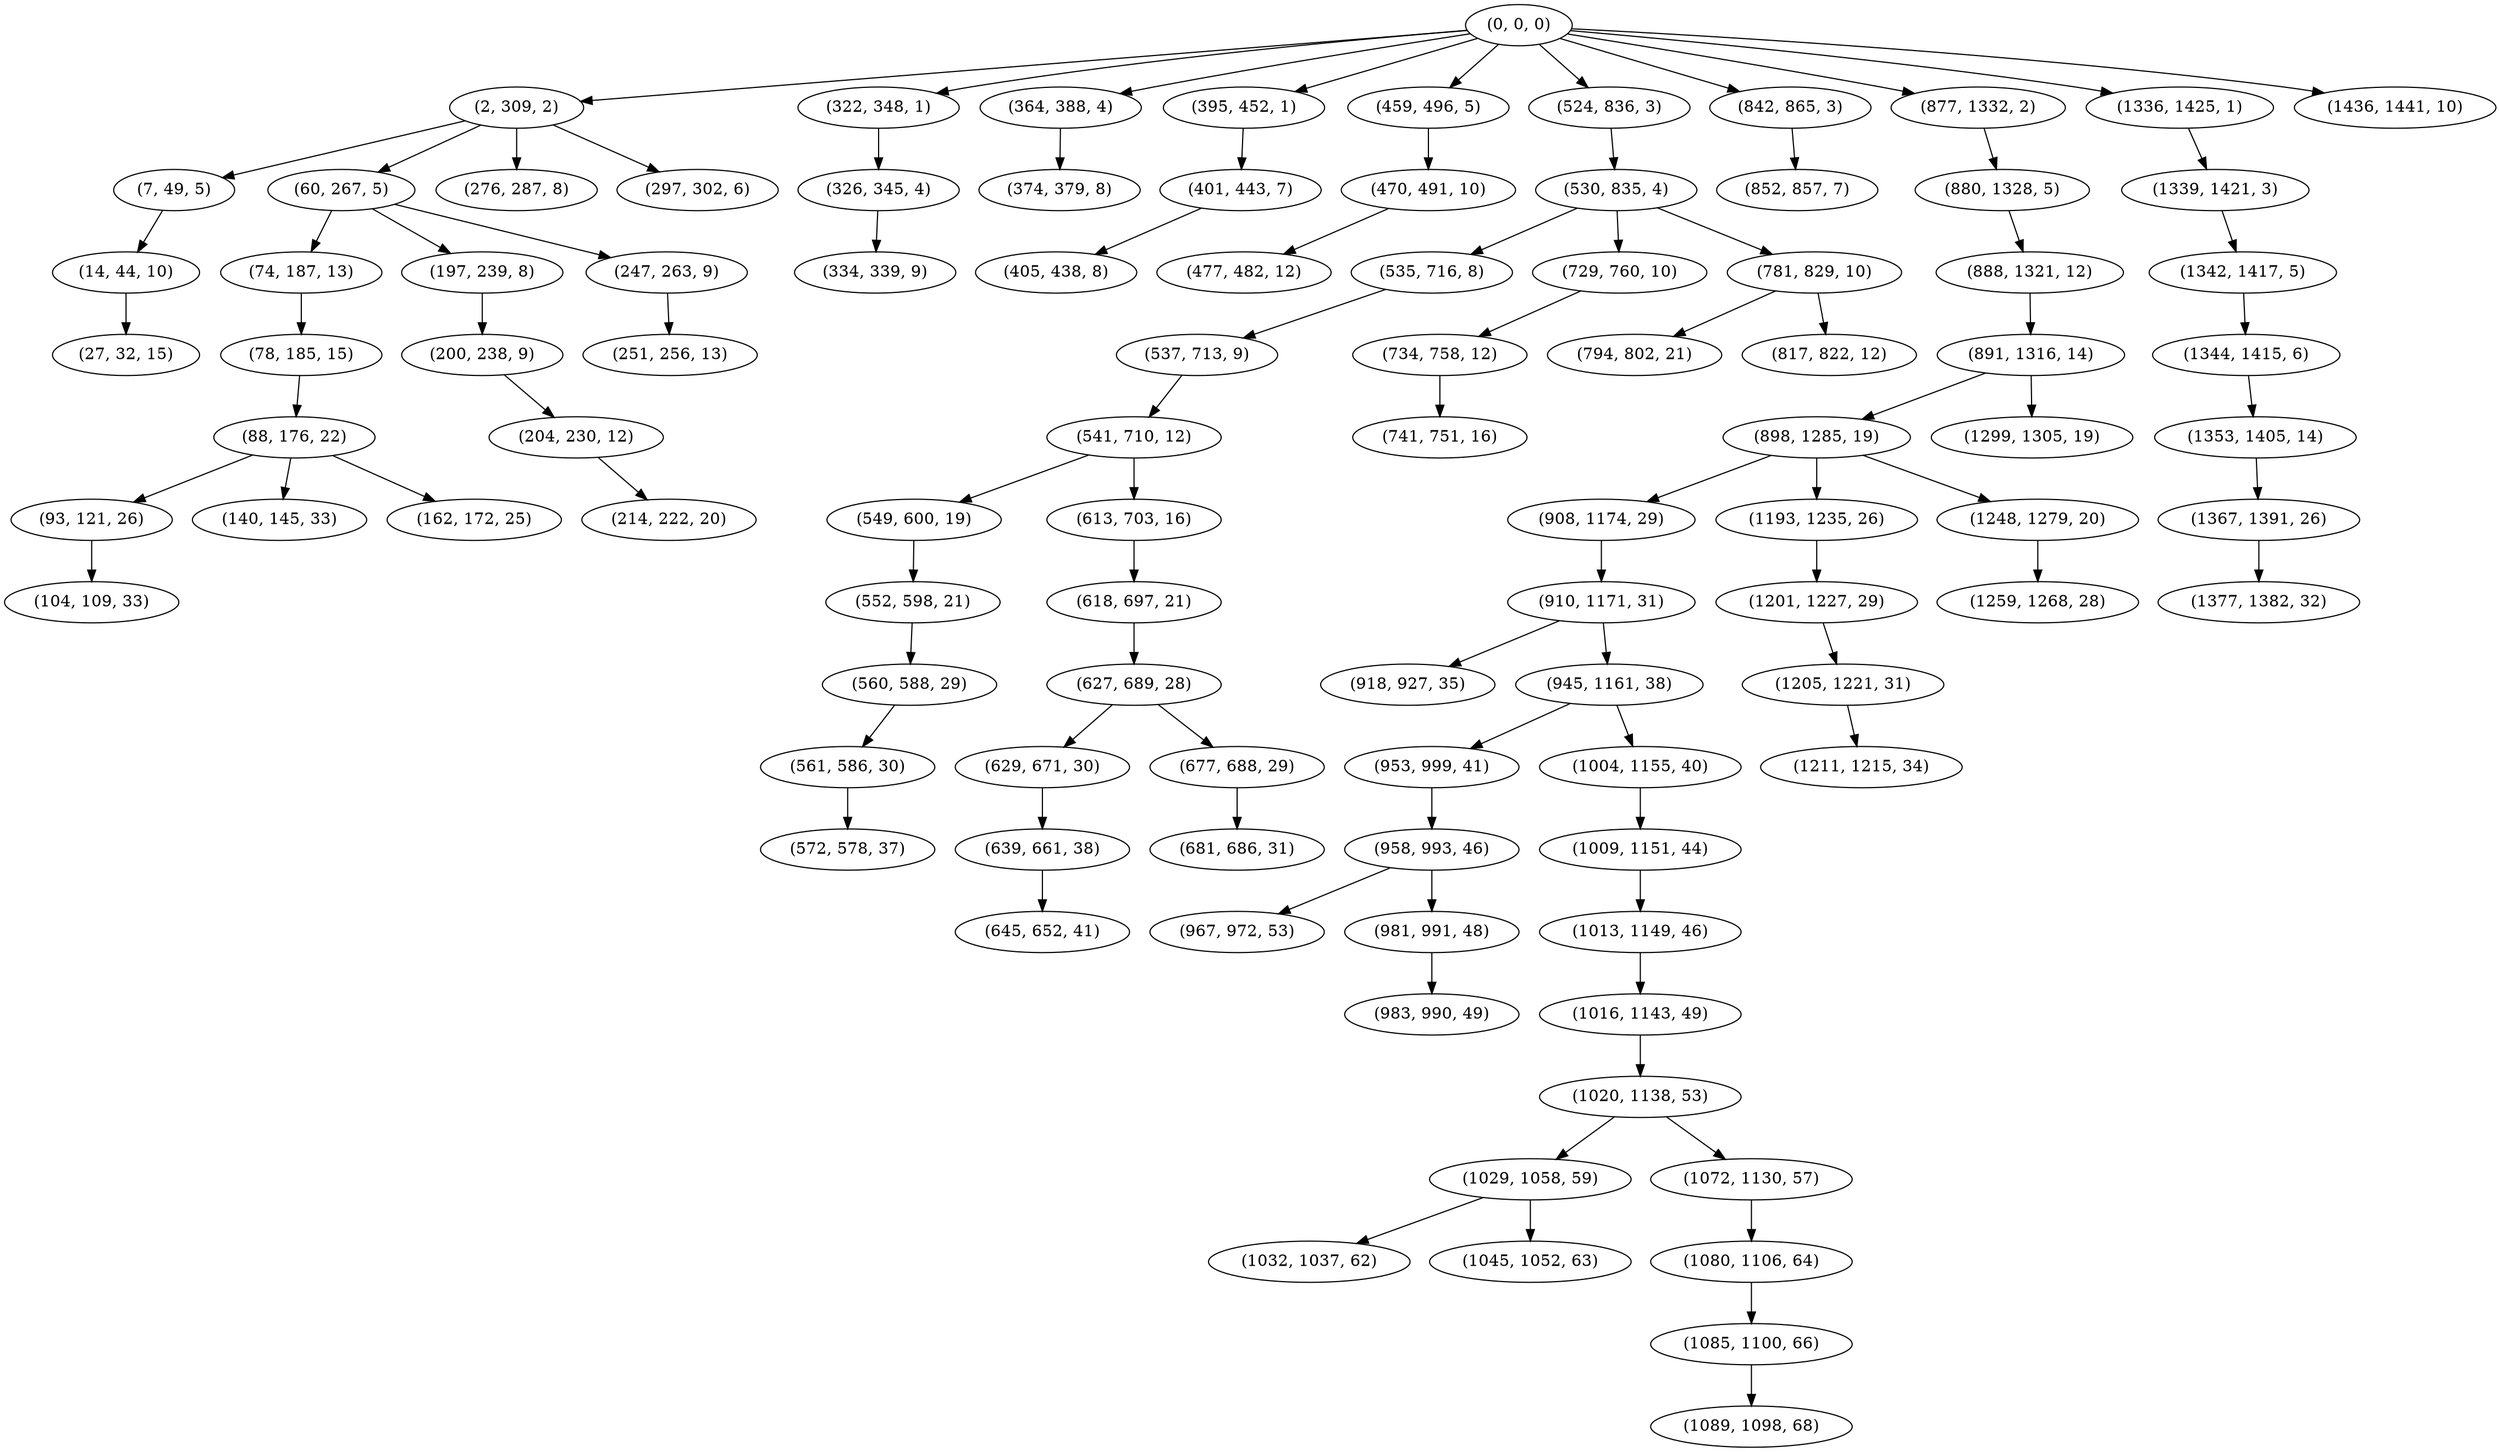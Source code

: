 digraph tree {
    "(0, 0, 0)";
    "(2, 309, 2)";
    "(7, 49, 5)";
    "(14, 44, 10)";
    "(27, 32, 15)";
    "(60, 267, 5)";
    "(74, 187, 13)";
    "(78, 185, 15)";
    "(88, 176, 22)";
    "(93, 121, 26)";
    "(104, 109, 33)";
    "(140, 145, 33)";
    "(162, 172, 25)";
    "(197, 239, 8)";
    "(200, 238, 9)";
    "(204, 230, 12)";
    "(214, 222, 20)";
    "(247, 263, 9)";
    "(251, 256, 13)";
    "(276, 287, 8)";
    "(297, 302, 6)";
    "(322, 348, 1)";
    "(326, 345, 4)";
    "(334, 339, 9)";
    "(364, 388, 4)";
    "(374, 379, 8)";
    "(395, 452, 1)";
    "(401, 443, 7)";
    "(405, 438, 8)";
    "(459, 496, 5)";
    "(470, 491, 10)";
    "(477, 482, 12)";
    "(524, 836, 3)";
    "(530, 835, 4)";
    "(535, 716, 8)";
    "(537, 713, 9)";
    "(541, 710, 12)";
    "(549, 600, 19)";
    "(552, 598, 21)";
    "(560, 588, 29)";
    "(561, 586, 30)";
    "(572, 578, 37)";
    "(613, 703, 16)";
    "(618, 697, 21)";
    "(627, 689, 28)";
    "(629, 671, 30)";
    "(639, 661, 38)";
    "(645, 652, 41)";
    "(677, 688, 29)";
    "(681, 686, 31)";
    "(729, 760, 10)";
    "(734, 758, 12)";
    "(741, 751, 16)";
    "(781, 829, 10)";
    "(794, 802, 21)";
    "(817, 822, 12)";
    "(842, 865, 3)";
    "(852, 857, 7)";
    "(877, 1332, 2)";
    "(880, 1328, 5)";
    "(888, 1321, 12)";
    "(891, 1316, 14)";
    "(898, 1285, 19)";
    "(908, 1174, 29)";
    "(910, 1171, 31)";
    "(918, 927, 35)";
    "(945, 1161, 38)";
    "(953, 999, 41)";
    "(958, 993, 46)";
    "(967, 972, 53)";
    "(981, 991, 48)";
    "(983, 990, 49)";
    "(1004, 1155, 40)";
    "(1009, 1151, 44)";
    "(1013, 1149, 46)";
    "(1016, 1143, 49)";
    "(1020, 1138, 53)";
    "(1029, 1058, 59)";
    "(1032, 1037, 62)";
    "(1045, 1052, 63)";
    "(1072, 1130, 57)";
    "(1080, 1106, 64)";
    "(1085, 1100, 66)";
    "(1089, 1098, 68)";
    "(1193, 1235, 26)";
    "(1201, 1227, 29)";
    "(1205, 1221, 31)";
    "(1211, 1215, 34)";
    "(1248, 1279, 20)";
    "(1259, 1268, 28)";
    "(1299, 1305, 19)";
    "(1336, 1425, 1)";
    "(1339, 1421, 3)";
    "(1342, 1417, 5)";
    "(1344, 1415, 6)";
    "(1353, 1405, 14)";
    "(1367, 1391, 26)";
    "(1377, 1382, 32)";
    "(1436, 1441, 10)";
    "(0, 0, 0)" -> "(2, 309, 2)";
    "(0, 0, 0)" -> "(322, 348, 1)";
    "(0, 0, 0)" -> "(364, 388, 4)";
    "(0, 0, 0)" -> "(395, 452, 1)";
    "(0, 0, 0)" -> "(459, 496, 5)";
    "(0, 0, 0)" -> "(524, 836, 3)";
    "(0, 0, 0)" -> "(842, 865, 3)";
    "(0, 0, 0)" -> "(877, 1332, 2)";
    "(0, 0, 0)" -> "(1336, 1425, 1)";
    "(0, 0, 0)" -> "(1436, 1441, 10)";
    "(2, 309, 2)" -> "(7, 49, 5)";
    "(2, 309, 2)" -> "(60, 267, 5)";
    "(2, 309, 2)" -> "(276, 287, 8)";
    "(2, 309, 2)" -> "(297, 302, 6)";
    "(7, 49, 5)" -> "(14, 44, 10)";
    "(14, 44, 10)" -> "(27, 32, 15)";
    "(60, 267, 5)" -> "(74, 187, 13)";
    "(60, 267, 5)" -> "(197, 239, 8)";
    "(60, 267, 5)" -> "(247, 263, 9)";
    "(74, 187, 13)" -> "(78, 185, 15)";
    "(78, 185, 15)" -> "(88, 176, 22)";
    "(88, 176, 22)" -> "(93, 121, 26)";
    "(88, 176, 22)" -> "(140, 145, 33)";
    "(88, 176, 22)" -> "(162, 172, 25)";
    "(93, 121, 26)" -> "(104, 109, 33)";
    "(197, 239, 8)" -> "(200, 238, 9)";
    "(200, 238, 9)" -> "(204, 230, 12)";
    "(204, 230, 12)" -> "(214, 222, 20)";
    "(247, 263, 9)" -> "(251, 256, 13)";
    "(322, 348, 1)" -> "(326, 345, 4)";
    "(326, 345, 4)" -> "(334, 339, 9)";
    "(364, 388, 4)" -> "(374, 379, 8)";
    "(395, 452, 1)" -> "(401, 443, 7)";
    "(401, 443, 7)" -> "(405, 438, 8)";
    "(459, 496, 5)" -> "(470, 491, 10)";
    "(470, 491, 10)" -> "(477, 482, 12)";
    "(524, 836, 3)" -> "(530, 835, 4)";
    "(530, 835, 4)" -> "(535, 716, 8)";
    "(530, 835, 4)" -> "(729, 760, 10)";
    "(530, 835, 4)" -> "(781, 829, 10)";
    "(535, 716, 8)" -> "(537, 713, 9)";
    "(537, 713, 9)" -> "(541, 710, 12)";
    "(541, 710, 12)" -> "(549, 600, 19)";
    "(541, 710, 12)" -> "(613, 703, 16)";
    "(549, 600, 19)" -> "(552, 598, 21)";
    "(552, 598, 21)" -> "(560, 588, 29)";
    "(560, 588, 29)" -> "(561, 586, 30)";
    "(561, 586, 30)" -> "(572, 578, 37)";
    "(613, 703, 16)" -> "(618, 697, 21)";
    "(618, 697, 21)" -> "(627, 689, 28)";
    "(627, 689, 28)" -> "(629, 671, 30)";
    "(627, 689, 28)" -> "(677, 688, 29)";
    "(629, 671, 30)" -> "(639, 661, 38)";
    "(639, 661, 38)" -> "(645, 652, 41)";
    "(677, 688, 29)" -> "(681, 686, 31)";
    "(729, 760, 10)" -> "(734, 758, 12)";
    "(734, 758, 12)" -> "(741, 751, 16)";
    "(781, 829, 10)" -> "(794, 802, 21)";
    "(781, 829, 10)" -> "(817, 822, 12)";
    "(842, 865, 3)" -> "(852, 857, 7)";
    "(877, 1332, 2)" -> "(880, 1328, 5)";
    "(880, 1328, 5)" -> "(888, 1321, 12)";
    "(888, 1321, 12)" -> "(891, 1316, 14)";
    "(891, 1316, 14)" -> "(898, 1285, 19)";
    "(891, 1316, 14)" -> "(1299, 1305, 19)";
    "(898, 1285, 19)" -> "(908, 1174, 29)";
    "(898, 1285, 19)" -> "(1193, 1235, 26)";
    "(898, 1285, 19)" -> "(1248, 1279, 20)";
    "(908, 1174, 29)" -> "(910, 1171, 31)";
    "(910, 1171, 31)" -> "(918, 927, 35)";
    "(910, 1171, 31)" -> "(945, 1161, 38)";
    "(945, 1161, 38)" -> "(953, 999, 41)";
    "(945, 1161, 38)" -> "(1004, 1155, 40)";
    "(953, 999, 41)" -> "(958, 993, 46)";
    "(958, 993, 46)" -> "(967, 972, 53)";
    "(958, 993, 46)" -> "(981, 991, 48)";
    "(981, 991, 48)" -> "(983, 990, 49)";
    "(1004, 1155, 40)" -> "(1009, 1151, 44)";
    "(1009, 1151, 44)" -> "(1013, 1149, 46)";
    "(1013, 1149, 46)" -> "(1016, 1143, 49)";
    "(1016, 1143, 49)" -> "(1020, 1138, 53)";
    "(1020, 1138, 53)" -> "(1029, 1058, 59)";
    "(1020, 1138, 53)" -> "(1072, 1130, 57)";
    "(1029, 1058, 59)" -> "(1032, 1037, 62)";
    "(1029, 1058, 59)" -> "(1045, 1052, 63)";
    "(1072, 1130, 57)" -> "(1080, 1106, 64)";
    "(1080, 1106, 64)" -> "(1085, 1100, 66)";
    "(1085, 1100, 66)" -> "(1089, 1098, 68)";
    "(1193, 1235, 26)" -> "(1201, 1227, 29)";
    "(1201, 1227, 29)" -> "(1205, 1221, 31)";
    "(1205, 1221, 31)" -> "(1211, 1215, 34)";
    "(1248, 1279, 20)" -> "(1259, 1268, 28)";
    "(1336, 1425, 1)" -> "(1339, 1421, 3)";
    "(1339, 1421, 3)" -> "(1342, 1417, 5)";
    "(1342, 1417, 5)" -> "(1344, 1415, 6)";
    "(1344, 1415, 6)" -> "(1353, 1405, 14)";
    "(1353, 1405, 14)" -> "(1367, 1391, 26)";
    "(1367, 1391, 26)" -> "(1377, 1382, 32)";
}
